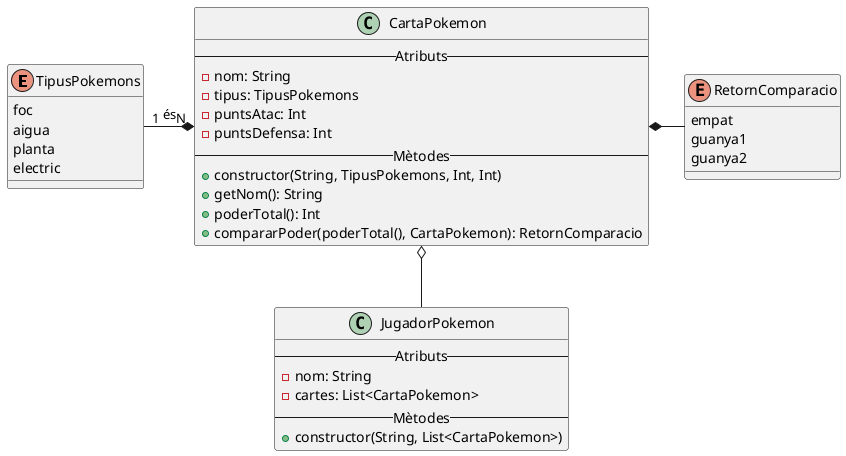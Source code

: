 @startuml
'https://plantuml.com/class-diagram

enum TipusPokemons {
    foc
    aigua
    planta
    electric
}

enum RetornComparacio {
    empat
    guanya1
    guanya2
}

class CartaPokemon {
    -- Atributs --
    - nom: String
    - tipus: TipusPokemons
    - puntsAtac: Int
    - puntsDefensa: Int
    -- Mètodes --
    + constructor(String, TipusPokemons, Int, Int)
    + getNom(): String
    + poderTotal(): Int
    + compararPoder(poderTotal(), CartaPokemon): RetornComparacio
}

class JugadorPokemon {
    -- Atributs --
    - nom: String
    - cartes: List<CartaPokemon>
    -- Mètodes --
    + constructor(String, List<CartaPokemon>)
}

CartaPokemon o-down- JugadorPokemon
CartaPokemon "N" *-left- "1" TipusPokemons: és
CartaPokemon *-right- RetornComparacio

@enduml